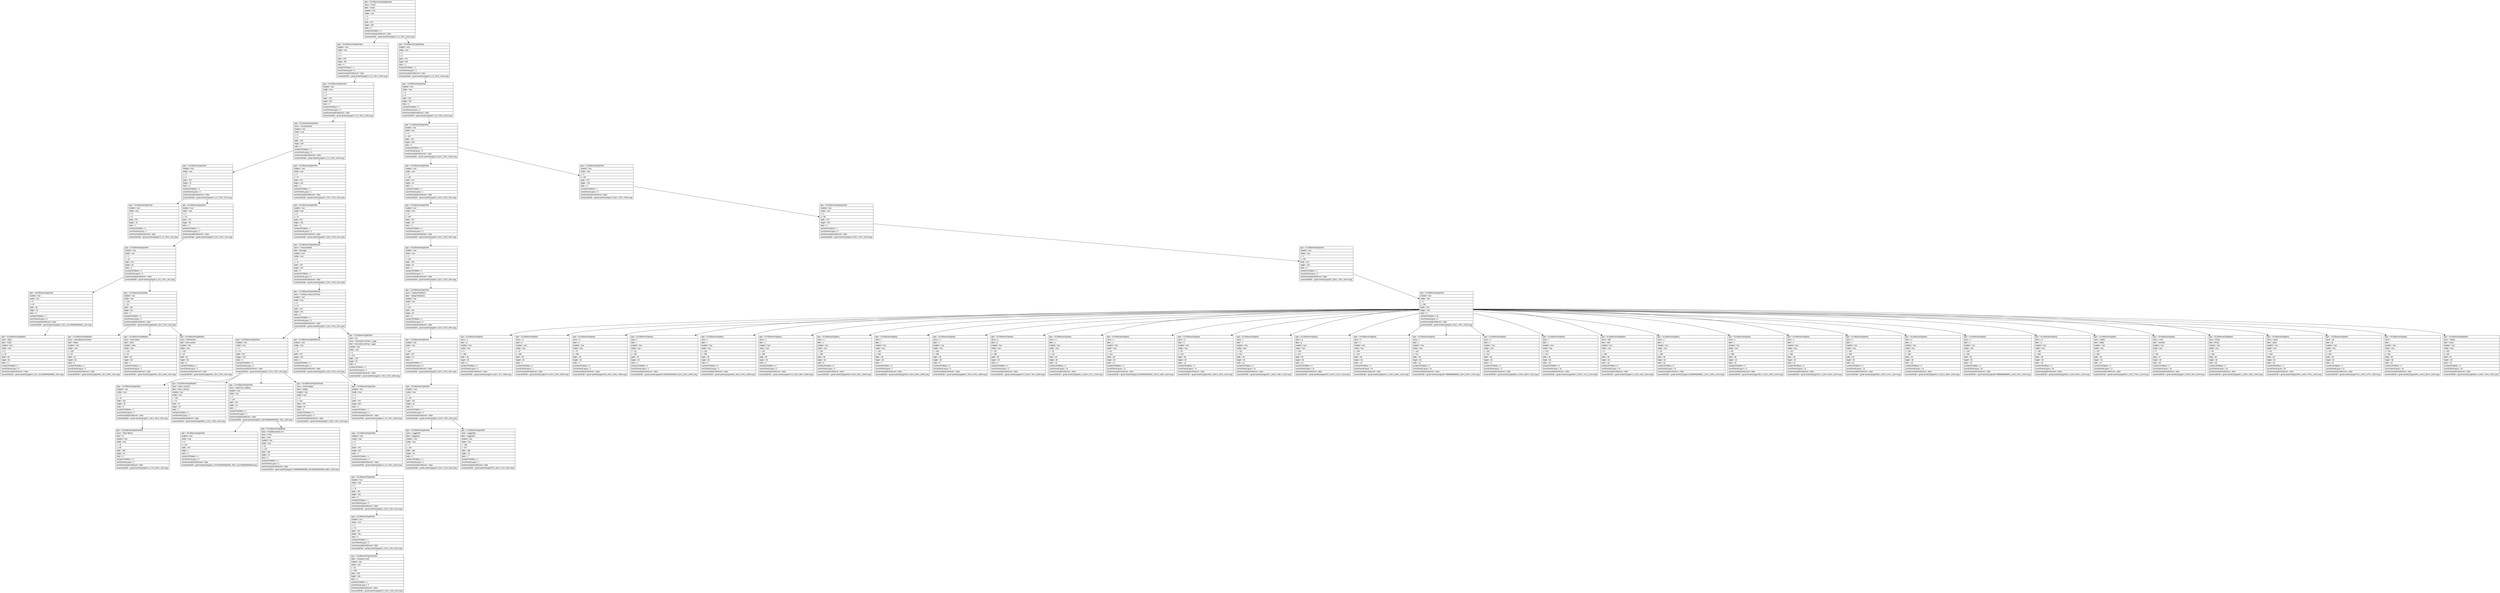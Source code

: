 digraph Layout {

	node [shape=record fontname=Arial];

	0	[label="{type = XCUIElementTypeApplication\l|name = Gmail\l|label = Gmail\l|enabled = true\l|visible = true\l|x = 0\l|y = 0\l|width = 375\l|height = 667\l|index = 0\l|numberOfChildren = 3\l|eventGeneratedOnElement = false \l|screenshotPath = gmail-send/S1/pngs/0.0_0.0_750.0_1334.0.png\l}"]
	1	[label="{type = XCUIElementTypeWindow\l|enabled = true\l|visible = true\l|x = 0\l|y = 0\l|width = 375\l|height = 667\l|index = 0\l|numberOfChildren = 1\l|numInParentLayout = 0\l|eventGeneratedOnElement = false \l|screenshotPath = gmail-send/S1/pngs/0.0_0.0_750.0_1334.0.png\l}"]
	2	[label="{type = XCUIElementTypeWindow\l|enabled = true\l|visible = true\l|x = 0\l|y = 0\l|width = 375\l|height = 667\l|index = 2\l|numberOfChildren = 1\l|numInParentLayout = 2\l|eventGeneratedOnElement = false \l|screenshotPath = gmail-send/S1/pngs/0.0_0.0_750.0_1334.0.png\l}"]
	3	[label="{type = XCUIElementTypeOther\l|enabled = true\l|visible = true\l|x = 0\l|y = 0\l|width = 375\l|height = 667\l|index = 0\l|numberOfChildren = 1\l|numInParentLayout = 0\l|eventGeneratedOnElement = false \l|screenshotPath = gmail-send/S1/pngs/0.0_0.0_750.0_1334.0.png\l}"]
	4	[label="{type = XCUIElementTypeOther\l|enabled = true\l|visible = true\l|x = 0\l|y = 0\l|width = 375\l|height = 667\l|index = 0\l|numberOfChildren = 1\l|numInParentLayout = 0\l|eventGeneratedOnElement = false \l|screenshotPath = gmail-send/S1/pngs/0.0_0.0_750.0_1334.0.png\l}"]
	5	[label="{type = XCUIElementTypeOther\l|name = ComposeView\l|enabled = true\l|visible = true\l|x = 0\l|y = 0\l|width = 375\l|height = 667\l|index = 0\l|numberOfChildren = 2\l|numInParentLayout = 0\l|eventGeneratedOnElement = false \l|screenshotPath = gmail-send/S1/pngs/0.0_0.0_750.0_1334.0.png\l}"]
	6	[label="{type = XCUIElementTypeOther\l|enabled = true\l|visible = true\l|x = 0\l|y = 407\l|width = 375\l|height = 260\l|index = 0\l|numberOfChildren = 4\l|numInParentLayout = 0\l|eventGeneratedOnElement = false \l|screenshotPath = gmail-send/S1/pngs/0.0_814.0_750.0_1334.0.png\l}"]
	7	[label="{type = XCUIElementTypeOther\l|enabled = true\l|visible = true\l|x = 0\l|y = 0\l|width = 375\l|height = 76\l|index = 0\l|numberOfChildren = 3\l|numInParentLayout = 0\l|eventGeneratedOnElement = false \l|screenshotPath = gmail-send/S1/pngs/0.0_0.0_750.0_152.0.png\l}"]
	8	[label="{type = XCUIElementTypeOther\l|enabled = true\l|visible = true\l|x = 0\l|y = 76\l|width = 375\l|height = 331\l|index = 1\l|numberOfChildren = 1\l|numInParentLayout = 1\l|eventGeneratedOnElement = false \l|screenshotPath = gmail-send/S1/pngs/0.0_152.0_750.0_814.0.png\l}"]
	9	[label="{type = XCUIElementTypeOther\l|enabled = true\l|visible = true\l|x = 0\l|y = 407\l|width = 375\l|height = 44\l|index = 1\l|numberOfChildren = 1\l|numInParentLayout = 1\l|eventGeneratedOnElement = false \l|screenshotPath = gmail-send/S1/pngs/0.0_814.0_750.0_902.0.png\l}"]
	10	[label="{type = XCUIElementTypeOther\l|enabled = true\l|visible = true\l|x = 0\l|y = 451\l|width = 375\l|height = 216\l|index = 3\l|numberOfChildren = 1\l|numInParentLayout = 3\l|eventGeneratedOnElement = false \l|screenshotPath = gmail-send/S1/pngs/0.0_902.0_750.0_1334.0.png\l}"]
	11	[label="{type = XCUIElementTypeOther\l|enabled = true\l|visible = true\l|x = 0\l|y = 0\l|width = 375\l|height = 76\l|index = 1\l|numberOfChildren = 0\l|numInParentLayout = 1\l|eventGeneratedOnElement = false \l|screenshotPath = gmail-send/S1/pngs/0.0_0.0_750.0_152.0.png\l}"]
	12	[label="{type = XCUIElementTypeOther\l|enabled = true\l|visible = true\l|x = 0\l|y = 20\l|width = 375\l|height = 56\l|index = 2\l|numberOfChildren = 1\l|numInParentLayout = 2\l|eventGeneratedOnElement = false \l|screenshotPath = gmail-send/S1/pngs/0.0_40.0_750.0_152.0.png\l}"]
	13	[label="{type = XCUIElementTypeOther\l|enabled = true\l|visible = true\l|x = 0\l|y = 76\l|width = 375\l|height = 331\l|index = 0\l|numberOfChildren = 1\l|numInParentLayout = 0\l|eventGeneratedOnElement = false \l|screenshotPath = gmail-send/S1/pngs/0.0_152.0_750.0_814.0.png\l}"]
	14	[label="{type = XCUIElementTypeOther\l|enabled = true\l|visible = true\l|x = 0\l|y = 407\l|width = 375\l|height = 44\l|index = 0\l|numberOfChildren = 2\l|numInParentLayout = 0\l|eventGeneratedOnElement = false \l|screenshotPath = gmail-send/S1/pngs/0.0_814.0_750.0_902.0.png\l}"]
	15	[label="{type = XCUIElementTypeKeyboard\l|enabled = true\l|visible = true\l|x = 0\l|y = 451\l|width = 375\l|height = 216\l|index = 0\l|numberOfChildren = 1\l|numInParentLayout = 0\l|eventGeneratedOnElement = false \l|screenshotPath = gmail-send/S1/pngs/0.0_902.0_750.0_1334.0.png\l}"]
	16	[label="{type = XCUIElementTypeOther\l|enabled = true\l|visible = true\l|x = 0\l|y = 20\l|width = 375\l|height = 56\l|index = 0\l|numberOfChildren = 3\l|numInParentLayout = 0\l|eventGeneratedOnElement = false \l|screenshotPath = gmail-send/S1/pngs/0.0_40.0_750.0_152.0.png\l}"]
	17	[label="{type = XCUIElementTypeWebView\l|name = ComposeEditor\l|label = Message\l|enabled = true\l|visible = true\l|x = 0\l|y = 76\l|width = 375\l|height = 331\l|index = 0\l|numberOfChildren = 1\l|numInParentLayout = 0\l|eventGeneratedOnElement = false \l|screenshotPath = gmail-send/S1/pngs/0.0_152.0_750.0_814.0.png\l}"]
	18	[label="{type = XCUIElementTypeOther\l|enabled = true\l|visible = true\l|x = 0\l|y = 407\l|width = 375\l|height = 44\l|index = 1\l|numberOfChildren = 1\l|numInParentLayout = 1\l|eventGeneratedOnElement = false \l|screenshotPath = gmail-send/S1/pngs/0.0_814.0_750.0_902.0.png\l}"]
	19	[label="{type = XCUIElementTypeOther\l|enabled = true\l|visible = true\l|x = 0\l|y = 451\l|width = 375\l|height = 216\l|index = 0\l|numberOfChildren = 1\l|numInParentLayout = 0\l|eventGeneratedOnElement = false \l|screenshotPath = gmail-send/S1/pngs/0.0_902.0_750.0_1334.0.png\l}"]
	20	[label="{type = XCUIElementTypeOther\l|enabled = true\l|visible = true\l|x = 0\l|y = 20\l|width = 56\l|height = 56\l|index = 0\l|numberOfChildren = 1\l|numInParentLayout = 0\l|eventGeneratedOnElement = false \l|screenshotPath = gmail-send/S1/pngs/0.0_40.0_112.00000000000001_152.0.png\l}"]
	21	[label="{type = XCUIElementTypeOther\l|enabled = true\l|visible = true\l|x = 223\l|y = 20\l|width = 152\l|height = 56\l|index = 2\l|numberOfChildren = 3\l|numInParentLayout = 2\l|eventGeneratedOnElement = false \l|screenshotPath = gmail-send/S1/pngs/446.0_40.0_750.0_152.0.png\l}"]
	22	[label="{type = XCUIElementTypeWebView\l|name = Compose body scroll view\l|enabled = true\l|visible = true\l|x = 0\l|y = 76\l|width = 375\l|height = 331\l|index = 0\l|numberOfChildren = 4\l|numInParentLayout = 0\l|eventGeneratedOnElement = false \l|screenshotPath = gmail-send/S1/pngs/0.0_152.0_750.0_814.0.png\l}"]
	23	[label="{type = XCUIElementTypeOther\l|name = Typing Predictions\l|label = Typing Predictions\l|enabled = true\l|visible = true\l|x = 0\l|y = 407\l|width = 375\l|height = 44\l|index = 0\l|numberOfChildren = 1\l|numInParentLayout = 0\l|eventGeneratedOnElement = false \l|screenshotPath = gmail-send/S1/pngs/0.0_814.0_750.0_902.0.png\l}"]
	24	[label="{type = XCUIElementTypeOther\l|enabled = true\l|visible = true\l|x = 0\l|y = 451\l|width = 375\l|height = 216\l|index = 0\l|numberOfChildren = 34\l|numInParentLayout = 0\l|eventGeneratedOnElement = false \l|screenshotPath = gmail-send/S1/pngs/0.0_902.0_750.0_1334.0.png\l}"]
	25	[label="{type = XCUIElementTypeButton\l|name = Back\l|label = Close\l|enabled = true\l|visible = true\l|x = 0\l|y = 20\l|width = 56\l|height = 56\l|index = 0\l|numberOfChildren = 1\l|numInParentLayout = 0\l|eventGeneratedOnElement = false \l|screenshotPath = gmail-send/S1/pngs/0.0_40.0_112.00000000000001_152.0.png\l}"]
	26	[label="{type = XCUIElementTypeButton\l|name = Add attachment button\l|label = Attach\l|enabled = true\l|visible = true\l|x = 223\l|y = 20\l|width = 52\l|height = 56\l|index = 0\l|numberOfChildren = 1\l|numInParentLayout = 0\l|eventGeneratedOnElement = false \l|screenshotPath = gmail-send/S1/pngs/446.0_40.0_550.0_152.0.png\l}"]
	27	[label="{type = XCUIElementTypeButton\l|name = Send button\l|label = Send\l|enabled = false\l|visible = true\l|x = 275\l|y = 20\l|width = 48\l|height = 56\l|index = 1\l|numberOfChildren = 1\l|numInParentLayout = 1\l|eventGeneratedOnElement = false \l|screenshotPath = gmail-send/S1/pngs/550.0_40.0_646.0_152.0.png\l}"]
	28	[label="{type = XCUIElementTypeButton\l|name = MoreActions\l|label = More actions\l|enabled = true\l|visible = true\l|x = 323\l|y = 20\l|width = 52\l|height = 56\l|index = 2\l|numberOfChildren = 1\l|numInParentLayout = 2\l|eventGeneratedOnElement = false \l|screenshotPath = gmail-send/S1/pngs/646.0_40.0_750.0_152.0.png\l}"]
	29	[label="{type = XCUIElementTypeOther\l|enabled = true\l|visible = true\l|x = 0\l|y = 76\l|width = 375\l|height = 132\l|index = 0\l|numberOfChildren = 5\l|numInParentLayout = 0\l|eventGeneratedOnElement = false \l|screenshotPath = gmail-send/S1/pngs/0.0_152.0_750.0_416.0.png\l}"]
	30	[label="{type = XCUIElementTypeWebView\l|enabled = true\l|visible = true\l|x = 0\l|y = 76\l|width = 375\l|height = 331\l|index = 1\l|numberOfChildren = 1\l|numInParentLayout = 1\l|eventGeneratedOnElement = false \l|screenshotPath = gmail-send/S1/pngs/0.0_152.0_750.0_814.0.png\l}"]
	31	[label="{type = XCUIElementTypeOther\l|value = 0%\l|name = Horizontal scroll bar, 1 page\l|label = Horizontal scroll bar, 1 page\l|enabled = true\l|visible = true\l|x = 0\l|y = 374\l|width = 375\l|height = 30\l|index = 3\l|numberOfChildren = 0\l|numInParentLayout = 3\l|eventGeneratedOnElement = false \l|screenshotPath = gmail-send/S1/pngs/0.0_748.0_750.0_808.0.png\l}"]
	32	[label="{type = XCUIElementTypeOther\l|enabled = true\l|visible = true\l|x = 0\l|y = 407\l|width = 375\l|height = 44\l|index = 0\l|numberOfChildren = 1\l|numInParentLayout = 0\l|eventGeneratedOnElement = false \l|screenshotPath = gmail-send/S1/pngs/0.0_814.0_750.0_902.0.png\l}"]
	33	[label="{type = XCUIElementTypeKey\l|name = q\l|label = q\l|enabled = true\l|visible = true\l|x = 0\l|y = 458\l|width = 38\l|height = 46\l|index = 0\l|numberOfChildren = 0\l|numInParentLayout = 0\l|eventGeneratedOnElement = false \l|screenshotPath = gmail-send/S1/pngs/0.0_916.0_76.0_1008.0.png\l}"]
	34	[label="{type = XCUIElementTypeKey\l|name = w\l|label = w\l|enabled = true\l|visible = true\l|x = 37\l|y = 458\l|width = 38\l|height = 46\l|index = 1\l|numberOfChildren = 0\l|numInParentLayout = 1\l|eventGeneratedOnElement = false \l|screenshotPath = gmail-send/S1/pngs/74.0_916.0_150.0_1008.0.png\l}"]
	35	[label="{type = XCUIElementTypeKey\l|name = e\l|label = e\l|enabled = true\l|visible = true\l|x = 75\l|y = 458\l|width = 38\l|height = 46\l|index = 2\l|numberOfChildren = 0\l|numInParentLayout = 2\l|eventGeneratedOnElement = false \l|screenshotPath = gmail-send/S1/pngs/150.0_916.0_226.0_1008.0.png\l}"]
	36	[label="{type = XCUIElementTypeKey\l|name = r\l|label = r\l|enabled = true\l|visible = true\l|x = 112\l|y = 458\l|width = 38\l|height = 46\l|index = 3\l|numberOfChildren = 0\l|numInParentLayout = 3\l|eventGeneratedOnElement = false \l|screenshotPath = gmail-send/S1/pngs/224.00000000000003_916.0_300.0_1008.0.png\l}"]
	37	[label="{type = XCUIElementTypeKey\l|name = t\l|label = t\l|enabled = true\l|visible = true\l|x = 150\l|y = 458\l|width = 38\l|height = 46\l|index = 4\l|numberOfChildren = 0\l|numInParentLayout = 4\l|eventGeneratedOnElement = false \l|screenshotPath = gmail-send/S1/pngs/300.0_916.0_376.0_1008.0.png\l}"]
	38	[label="{type = XCUIElementTypeKey\l|name = y\l|label = y\l|enabled = true\l|visible = true\l|x = 187\l|y = 458\l|width = 38\l|height = 46\l|index = 5\l|numberOfChildren = 0\l|numInParentLayout = 5\l|eventGeneratedOnElement = false \l|screenshotPath = gmail-send/S1/pngs/374.0_916.0_450.0_1008.0.png\l}"]
	39	[label="{type = XCUIElementTypeKey\l|name = u\l|label = u\l|enabled = true\l|visible = true\l|x = 225\l|y = 458\l|width = 38\l|height = 46\l|index = 6\l|numberOfChildren = 0\l|numInParentLayout = 6\l|eventGeneratedOnElement = false \l|screenshotPath = gmail-send/S1/pngs/450.0_916.0_526.0_1008.0.png\l}"]
	40	[label="{type = XCUIElementTypeKey\l|name = i\l|label = i\l|enabled = true\l|visible = true\l|x = 262\l|y = 458\l|width = 38\l|height = 46\l|index = 7\l|numberOfChildren = 0\l|numInParentLayout = 7\l|eventGeneratedOnElement = false \l|screenshotPath = gmail-send/S1/pngs/524.0_916.0_600.0_1008.0.png\l}"]
	41	[label="{type = XCUIElementTypeKey\l|name = o\l|label = o\l|enabled = true\l|visible = true\l|x = 300\l|y = 458\l|width = 38\l|height = 46\l|index = 8\l|numberOfChildren = 0\l|numInParentLayout = 8\l|eventGeneratedOnElement = false \l|screenshotPath = gmail-send/S1/pngs/600.0_916.0_676.0_1008.0.png\l}"]
	42	[label="{type = XCUIElementTypeKey\l|name = p\l|label = p\l|enabled = true\l|visible = true\l|x = 337\l|y = 458\l|width = 38\l|height = 46\l|index = 9\l|numberOfChildren = 0\l|numInParentLayout = 9\l|eventGeneratedOnElement = false \l|screenshotPath = gmail-send/S1/pngs/674.0_916.0_750.0_1008.0.png\l}"]
	43	[label="{type = XCUIElementTypeKey\l|name = a\l|label = a\l|enabled = true\l|visible = true\l|x = 18\l|y = 512\l|width = 38\l|height = 46\l|index = 10\l|numberOfChildren = 0\l|numInParentLayout = 10\l|eventGeneratedOnElement = false \l|screenshotPath = gmail-send/S1/pngs/36.0_1024.0_112.0_1116.0.png\l}"]
	44	[label="{type = XCUIElementTypeKey\l|name = s\l|label = s\l|enabled = true\l|visible = true\l|x = 56\l|y = 512\l|width = 38\l|height = 46\l|index = 11\l|numberOfChildren = 0\l|numInParentLayout = 11\l|eventGeneratedOnElement = false \l|screenshotPath = gmail-send/S1/pngs/112.00000000000001_1024.0_188.0_1116.0.png\l}"]
	45	[label="{type = XCUIElementTypeKey\l|name = d\l|label = d\l|enabled = true\l|visible = true\l|x = 93\l|y = 512\l|width = 38\l|height = 46\l|index = 12\l|numberOfChildren = 0\l|numInParentLayout = 12\l|eventGeneratedOnElement = false \l|screenshotPath = gmail-send/S1/pngs/186.0_1024.0_262.0_1116.0.png\l}"]
	46	[label="{type = XCUIElementTypeKey\l|name = f\l|label = f\l|enabled = true\l|visible = true\l|x = 131\l|y = 512\l|width = 38\l|height = 46\l|index = 13\l|numberOfChildren = 0\l|numInParentLayout = 13\l|eventGeneratedOnElement = false \l|screenshotPath = gmail-send/S1/pngs/262.0_1024.0_338.0_1116.0.png\l}"]
	47	[label="{type = XCUIElementTypeKey\l|name = g\l|label = g\l|enabled = true\l|visible = true\l|x = 169\l|y = 512\l|width = 38\l|height = 46\l|index = 14\l|numberOfChildren = 0\l|numInParentLayout = 14\l|eventGeneratedOnElement = false \l|screenshotPath = gmail-send/S1/pngs/338.0_1024.0_414.0_1116.0.png\l}"]
	48	[label="{type = XCUIElementTypeKey\l|name = h\l|label = h\l|enabled = true\l|visible = true\l|x = 206\l|y = 512\l|width = 38\l|height = 46\l|index = 15\l|numberOfChildren = 0\l|numInParentLayout = 15\l|eventGeneratedOnElement = false \l|screenshotPath = gmail-send/S1/pngs/412.0_1024.0_488.0_1116.0.png\l}"]
	49	[label="{type = XCUIElementTypeKey\l|name = j\l|label = j\l|enabled = true\l|visible = true\l|x = 244\l|y = 512\l|width = 38\l|height = 46\l|index = 16\l|numberOfChildren = 0\l|numInParentLayout = 16\l|eventGeneratedOnElement = false \l|screenshotPath = gmail-send/S1/pngs/487.99999999999994_1024.0_564.0_1116.0.png\l}"]
	50	[label="{type = XCUIElementTypeKey\l|name = k\l|label = k\l|enabled = true\l|visible = true\l|x = 281\l|y = 512\l|width = 38\l|height = 46\l|index = 17\l|numberOfChildren = 0\l|numInParentLayout = 17\l|eventGeneratedOnElement = false \l|screenshotPath = gmail-send/S1/pngs/562.0_1024.0_638.0_1116.0.png\l}"]
	51	[label="{type = XCUIElementTypeKey\l|name = l\l|label = l\l|enabled = true\l|visible = true\l|x = 319\l|y = 512\l|width = 38\l|height = 46\l|index = 18\l|numberOfChildren = 0\l|numInParentLayout = 18\l|eventGeneratedOnElement = false \l|screenshotPath = gmail-send/S1/pngs/638.0_1024.0_714.0_1116.0.png\l}"]
	52	[label="{type = XCUIElementTypeButton\l|name = shift\l|label = shift\l|enabled = true\l|visible = true\l|x = 0\l|y = 566\l|width = 48\l|height = 46\l|index = 19\l|numberOfChildren = 0\l|numInParentLayout = 19\l|eventGeneratedOnElement = false \l|screenshotPath = gmail-send/S1/pngs/0.0_1132.0_96.0_1224.0.png\l}"]
	53	[label="{type = XCUIElementTypeKey\l|name = z\l|label = z\l|enabled = true\l|visible = true\l|x = 56\l|y = 566\l|width = 38\l|height = 46\l|index = 20\l|numberOfChildren = 0\l|numInParentLayout = 20\l|eventGeneratedOnElement = false \l|screenshotPath = gmail-send/S1/pngs/112.00000000000001_1132.0_188.0_1224.0.png\l}"]
	54	[label="{type = XCUIElementTypeKey\l|name = x\l|label = x\l|enabled = true\l|visible = true\l|x = 93\l|y = 566\l|width = 38\l|height = 46\l|index = 21\l|numberOfChildren = 0\l|numInParentLayout = 21\l|eventGeneratedOnElement = false \l|screenshotPath = gmail-send/S1/pngs/186.0_1132.0_262.0_1224.0.png\l}"]
	55	[label="{type = XCUIElementTypeKey\l|name = c\l|label = c\l|enabled = true\l|visible = true\l|x = 131\l|y = 566\l|width = 38\l|height = 46\l|index = 22\l|numberOfChildren = 0\l|numInParentLayout = 22\l|eventGeneratedOnElement = false \l|screenshotPath = gmail-send/S1/pngs/262.0_1132.0_338.0_1224.0.png\l}"]
	56	[label="{type = XCUIElementTypeKey\l|name = v\l|label = v\l|enabled = true\l|visible = true\l|x = 169\l|y = 566\l|width = 38\l|height = 46\l|index = 23\l|numberOfChildren = 0\l|numInParentLayout = 23\l|eventGeneratedOnElement = false \l|screenshotPath = gmail-send/S1/pngs/338.0_1132.0_414.0_1224.0.png\l}"]
	57	[label="{type = XCUIElementTypeKey\l|name = b\l|label = b\l|enabled = true\l|visible = true\l|x = 206\l|y = 566\l|width = 38\l|height = 46\l|index = 24\l|numberOfChildren = 0\l|numInParentLayout = 24\l|eventGeneratedOnElement = false \l|screenshotPath = gmail-send/S1/pngs/412.0_1132.0_488.0_1224.0.png\l}"]
	58	[label="{type = XCUIElementTypeKey\l|name = n\l|label = n\l|enabled = true\l|visible = true\l|x = 244\l|y = 566\l|width = 38\l|height = 46\l|index = 25\l|numberOfChildren = 0\l|numInParentLayout = 25\l|eventGeneratedOnElement = false \l|screenshotPath = gmail-send/S1/pngs/487.99999999999994_1132.0_564.0_1224.0.png\l}"]
	59	[label="{type = XCUIElementTypeKey\l|name = m\l|label = m\l|enabled = true\l|visible = true\l|x = 281\l|y = 566\l|width = 38\l|height = 46\l|index = 26\l|numberOfChildren = 0\l|numInParentLayout = 26\l|eventGeneratedOnElement = false \l|screenshotPath = gmail-send/S1/pngs/562.0_1132.0_638.0_1224.0.png\l}"]
	60	[label="{type = XCUIElementTypeKey\l|name = delete\l|label = delete\l|enabled = true\l|visible = true\l|x = 327\l|y = 566\l|width = 48\l|height = 46\l|index = 27\l|numberOfChildren = 0\l|numInParentLayout = 27\l|eventGeneratedOnElement = false \l|screenshotPath = gmail-send/S1/pngs/654.0_1132.0_750.0_1224.0.png\l}"]
	61	[label="{type = XCUIElementTypeKey\l|name = more\l|label = numbers\l|enabled = true\l|visible = true\l|x = 0\l|y = 620\l|width = 47\l|height = 46\l|index = 28\l|numberOfChildren = 0\l|numInParentLayout = 28\l|eventGeneratedOnElement = false \l|screenshotPath = gmail-send/S1/pngs/0.0_1240.0_94.0_1332.0.png\l}"]
	62	[label="{type = XCUIElementTypeButton\l|name = Emoji\l|label = Emoji\l|enabled = true\l|visible = true\l|x = 46\l|y = 620\l|width = 48\l|height = 46\l|index = 29\l|numberOfChildren = 0\l|numInParentLayout = 29\l|eventGeneratedOnElement = false \l|screenshotPath = gmail-send/S1/pngs/92.0_1240.0_188.0_1332.0.png\l}"]
	63	[label="{type = XCUIElementTypeKey\l|name = space\l|label = space\l|enabled = true\l|visible = true\l|x = 93\l|y = 620\l|width = 95\l|height = 46\l|index = 30\l|numberOfChildren = 0\l|numInParentLayout = 30\l|eventGeneratedOnElement = false \l|screenshotPath = gmail-send/S1/pngs/186.0_1240.0_376.0_1332.0.png\l}"]
	64	[label="{type = XCUIElementTypeKey\l|name = @\l|label = @\l|enabled = true\l|visible = true\l|x = 187\l|y = 620\l|width = 48\l|height = 46\l|index = 31\l|numberOfChildren = 0\l|numInParentLayout = 31\l|eventGeneratedOnElement = false \l|screenshotPath = gmail-send/S1/pngs/374.0_1240.0_470.0_1332.0.png\l}"]
	65	[label="{type = XCUIElementTypeKey\l|name = .\l|label = .\l|enabled = true\l|visible = true\l|x = 234\l|y = 620\l|width = 48\l|height = 46\l|index = 32\l|numberOfChildren = 0\l|numInParentLayout = 32\l|eventGeneratedOnElement = false \l|screenshotPath = gmail-send/S1/pngs/468.0_1240.0_564.0_1332.0.png\l}"]
	66	[label="{type = XCUIElementTypeButton\l|name = Return\l|label = return\l|enabled = true\l|visible = true\l|x = 281\l|y = 620\l|width = 94\l|height = 46\l|index = 33\l|numberOfChildren = 0\l|numInParentLayout = 33\l|eventGeneratedOnElement = false \l|screenshotPath = gmail-send/S1/pngs/562.0_1240.0_750.0_1332.0.png\l}"]
	67	[label="{type = XCUIElementTypeOther\l|enabled = true\l|visible = true\l|x = 0\l|y = 76\l|width = 341\l|height = 44\l|index = 0\l|numberOfChildren = 2\l|numInParentLayout = 0\l|eventGeneratedOnElement = false \l|screenshotPath = gmail-send/S1/pngs/0.0_152.0_682.0_240.0.png\l}"]
	68	[label="{type = XCUIElementTypeButton\l|name = Add cc and bcc\l|label = Add cc and bcc\l|enabled = true\l|visible = true\l|x = 325\l|y = 76\l|width = 44\l|height = 44\l|index = 1\l|numberOfChildren = 1\l|numInParentLayout = 1\l|eventGeneratedOnElement = false \l|screenshotPath = gmail-send/S1/pngs/650.0_152.0_738.0_240.0.png\l}"]
	69	[label="{type = XCUIElementTypeOther\l|name = Select from address\l|enabled = true\l|visible = true\l|x = 0\l|y = 120\l|width = 375\l|height = 44\l|index = 2\l|numberOfChildren = 3\l|numInParentLayout = 2\l|eventGeneratedOnElement = false \l|screenshotPath = gmail-send/S1/pngs/0.0_240.00000000000003_750.0_328.0.png\l}"]
	70	[label="{type = XCUIElementTypeTextField\l|name = Email subject\l|label = Subject\l|enabled = true\l|visible = true\l|x = 0\l|y = 164\l|width = 375\l|height = 44\l|index = 3\l|numberOfChildren = 0\l|numInParentLayout = 3\l|eventGeneratedOnElement = false \l|screenshotPath = gmail-send/S1/pngs/0.0_328.0_750.0_416.0.png\l}"]
	71	[label="{type = XCUIElementTypeOther\l|enabled = true\l|visible = true\l|x = 0\l|y = 0\l|width = 375\l|height = 667\l|index = 0\l|numberOfChildren = 1\l|numInParentLayout = 0\l|eventGeneratedOnElement = false \l|screenshotPath = gmail-send/S1/pngs/0.0_0.0_750.0_1334.0.png\l}"]
	72	[label="{type = XCUIElementTypeOther\l|enabled = true\l|visible = true\l|x = 0\l|y = 407\l|width = 375\l|height = 44\l|index = 0\l|numberOfChildren = 2\l|numInParentLayout = 0\l|eventGeneratedOnElement = false \l|screenshotPath = gmail-send/S1/pngs/0.0_814.0_750.0_902.0.png\l}"]
	73	[label="{type = XCUIElementTypeTextField\l|name = Token field to\l|label = To\l|enabled = true\l|visible = true\l|x = 16\l|y = 85\l|width = 309\l|height = 26\l|index = 0\l|numberOfChildren = 0\l|numInParentLayout = 0\l|eventGeneratedOnElement = false \l|screenshotPath = gmail-send/S1/pngs/32.0_170.0_650.0_222.0.png\l}"]
	74	[label="{type = XCUIElementTypeOther\l|enabled = true\l|visible = true\l|x = 0\l|y = 120\l|width = 375\l|height = 1\l|index = 0\l|numberOfChildren = 0\l|numInParentLayout = 0\l|eventGeneratedOnElement = false \l|screenshotPath = gmail-send/S1/pngs/0.0_240.00000000000003_750.0_242.00000000000003.png\l}"]
	75	[label="{type = XCUIElementTypeButton\l|value = email@example.com\l|name = From\l|label = From\l|enabled = true\l|visible = true\l|x = 61\l|y = 120\l|width = 282\l|height = 44\l|index = 2\l|numberOfChildren = 0\l|numInParentLayout = 2\l|eventGeneratedOnElement = false \l|screenshotPath = gmail-send/S1/pngs/121.99999999999999_240.00000000000003_686.0_328.0.png\l}"]
	76	[label="{type = XCUIElementTypeOther\l|enabled = true\l|visible = true\l|x = 0\l|y = 0\l|width = 375\l|height = 667\l|index = 0\l|numberOfChildren = 1\l|numInParentLayout = 0\l|eventGeneratedOnElement = false \l|screenshotPath = gmail-send/S1/pngs/0.0_0.0_750.0_1334.0.png\l}"]
	77	[label="{type = XCUIElementTypeOther\l|name = suggestion\l|label = suggestion\l|enabled = true\l|visible = true\l|x = 0\l|y = 407\l|width = 188\l|height = 44\l|index = 0\l|numberOfChildren = 0\l|numInParentLayout = 0\l|eventGeneratedOnElement = false \l|screenshotPath = gmail-send/S1/pngs/0.0_814.0_376.0_902.0.png\l}"]
	78	[label="{type = XCUIElementTypeOther\l|name = suggestion\l|label = suggestion\l|enabled = true\l|visible = true\l|x = 188\l|y = 407\l|width = 188\l|height = 44\l|index = 1\l|numberOfChildren = 0\l|numInParentLayout = 1\l|eventGeneratedOnElement = false \l|screenshotPath = gmail-send/S1/pngs/376.0_814.0_752.0_902.0.png\l}"]
	79	[label="{type = XCUIElementTypeOther\l|enabled = true\l|visible = true\l|x = 0\l|y = 76\l|width = 375\l|height = 331\l|index = 0\l|numberOfChildren = 1\l|numInParentLayout = 0\l|eventGeneratedOnElement = false \l|screenshotPath = gmail-send/S1/pngs/0.0_152.0_750.0_814.0.png\l}"]
	80	[label="{type = XCUIElementTypeOther\l|enabled = true\l|visible = true\l|x = 0\l|y = 76\l|width = 375\l|height = 331\l|index = 0\l|numberOfChildren = 1\l|numInParentLayout = 0\l|eventGeneratedOnElement = false \l|screenshotPath = gmail-send/S1/pngs/0.0_152.0_750.0_814.0.png\l}"]
	81	[label="{type = XCUIElementTypeTextView\l|value = Compose email\l|enabled = true\l|visible = true\l|x = 16\l|y = 208\l|width = 343\l|height = 199\l|index = 0\l|numberOfChildren = 1\l|numInParentLayout = 0\l|eventGeneratedOnElement = false \l|screenshotPath = gmail-send/S1/pngs/32.0_416.0_718.0_814.0.png\l}"]


	0 -> 1
	0 -> 2
	1 -> 3
	2 -> 4
	3 -> 5
	4 -> 6
	5 -> 7
	5 -> 8
	6 -> 9
	6 -> 10
	7 -> 11
	7 -> 12
	8 -> 13
	9 -> 14
	10 -> 15
	12 -> 16
	13 -> 17
	14 -> 18
	15 -> 19
	16 -> 20
	16 -> 21
	17 -> 22
	18 -> 23
	19 -> 24
	20 -> 25
	21 -> 26
	21 -> 27
	21 -> 28
	22 -> 29
	22 -> 30
	22 -> 31
	23 -> 32
	24 -> 33
	24 -> 34
	24 -> 35
	24 -> 36
	24 -> 37
	24 -> 38
	24 -> 39
	24 -> 40
	24 -> 41
	24 -> 42
	24 -> 43
	24 -> 44
	24 -> 45
	24 -> 46
	24 -> 47
	24 -> 48
	24 -> 49
	24 -> 50
	24 -> 51
	24 -> 52
	24 -> 53
	24 -> 54
	24 -> 55
	24 -> 56
	24 -> 57
	24 -> 58
	24 -> 59
	24 -> 60
	24 -> 61
	24 -> 62
	24 -> 63
	24 -> 64
	24 -> 65
	24 -> 66
	29 -> 67
	29 -> 68
	29 -> 69
	29 -> 70
	30 -> 71
	32 -> 72
	67 -> 73
	69 -> 74
	69 -> 75
	71 -> 76
	72 -> 77
	72 -> 78
	76 -> 79
	79 -> 80
	80 -> 81


}